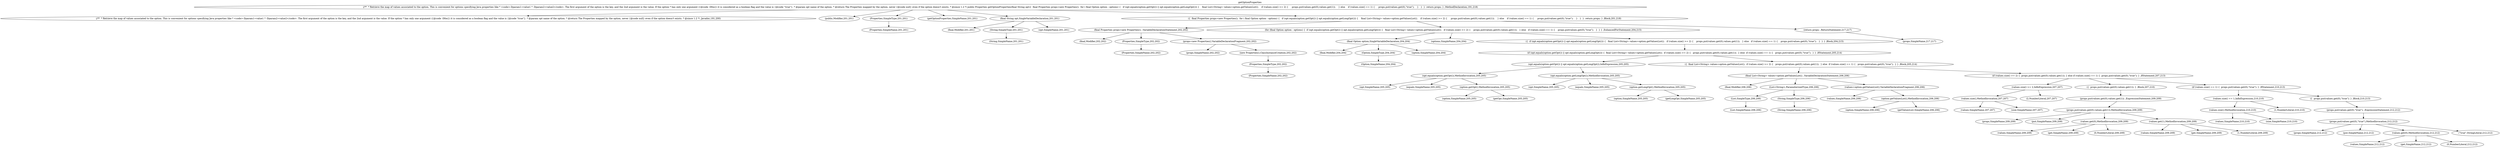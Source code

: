 digraph "DirectedGraph" {
graph [label = "getOptionProperties", labelloc=t, concentrate = true];
"640113647" [ label="(/**  * Retrieve the map of values associated to the option. This is convenient for options specifying Java properties like * <code>-Dparam1=value1 * -Dparam2=value2</code>. The first argument of the option is the key, and the 2nd argument is the value. If the option * has only one argument ({@code -Dfoo}) it is considered as a boolean flag and the value is {@code \"true\"}. * @param opt name of the option. * @return The Properties mapped by the option, never {@code null} even if the option doesn't exists. * @since 1.2 */ public Properties getOptionProperties(final String opt){  final Properties props=new Properties();  for ( final Option option : options) {   if (opt.equals(option.getOpt()) || opt.equals(option.getLongOpt())) {    final List<String> values=option.getValuesList();    if (values.size() >= 2) {     props.put(values.get(0),values.get(1));    } else    if (values.size() == 1) {     props.put(values.get(0),\"true\");    }   }  }  return props; } ,MethodDeclaration,191,218)" type=31 startLineNumber=191 endLineNumber=218 ]
"124323713" [ label="(/**  * Retrieve the map of values associated to the option. This is convenient for options specifying Java properties like * <code>-Dparam1=value1 * -Dparam2=value2</code>. The first argument of the option is the key, and the 2nd argument is the value. If the option * has only one argument ({@code -Dfoo}) it is considered as a boolean flag and the value is {@code \"true\"}. * @param opt name of the option. * @return The Properties mapped by the option, never {@code null} even if the option doesn't exists. * @since 1.2 */ ,Javadoc,191,200)" type=29 startLineNumber=191 endLineNumber=200 ]
"2011997442" [ label="(public,Modifier,201,201)" type=83 startLineNumber=201 endLineNumber=201 ]
"843512726" [ label="(Properties,SimpleType,201,201)" type=43 startLineNumber=201 endLineNumber=201 ]
"773989906" [ label="(Properties,SimpleName,201,201)" type=42 startLineNumber=201 endLineNumber=201 ]
"1631086936" [ label="(getOptionProperties,SimpleName,201,201)" type=42 startLineNumber=201 endLineNumber=201 ]
"1944978632" [ label="(final String opt,SingleVariableDeclaration,201,201)" type=44 startLineNumber=201 endLineNumber=201 ]
"1987169128" [ label="(final,Modifier,201,201)" type=83 startLineNumber=201 endLineNumber=201 ]
"1239183618" [ label="(String,SimpleType,201,201)" type=43 startLineNumber=201 endLineNumber=201 ]
"1804379080" [ label="(String,SimpleName,201,201)" type=42 startLineNumber=201 endLineNumber=201 ]
"1757880885" [ label="(opt,SimpleName,201,201)" type=42 startLineNumber=201 endLineNumber=201 ]
"278240974" [ label="({  final Properties props=new Properties();  for ( final Option option : options) {   if (opt.equals(option.getOpt()) || opt.equals(option.getLongOpt())) {    final List<String> values=option.getValuesList();    if (values.size() >= 2) {     props.put(values.get(0),values.get(1));    } else    if (values.size() == 1) {     props.put(values.get(0),\"true\");    }   }  }  return props; } ,Block,201,218)" type=8 startLineNumber=201 endLineNumber=218 ]
"980138431" [ label="(final Properties props=new Properties(); ,VariableDeclarationStatement,202,202)" type=60 startLineNumber=202 endLineNumber=202 ]
"888655833" [ label="(final,Modifier,202,202)" type=83 startLineNumber=202 endLineNumber=202 ]
"1710265848" [ label="(Properties,SimpleType,202,202)" type=43 startLineNumber=202 endLineNumber=202 ]
"1504642150" [ label="(Properties,SimpleName,202,202)" type=42 startLineNumber=202 endLineNumber=202 ]
"1047460013" [ label="(props=new Properties(),VariableDeclarationFragment,202,202)" type=59 startLineNumber=202 endLineNumber=202 ]
"879583678" [ label="(props,SimpleName,202,202)" type=42 startLineNumber=202 endLineNumber=202 ]
"1431530910" [ label="(new Properties(),ClassInstanceCreation,202,202)" type=14 startLineNumber=202 endLineNumber=202 ]
"1954471782" [ label="(Properties,SimpleType,202,202)" type=43 startLineNumber=202 endLineNumber=202 ]
"1025309396" [ label="(Properties,SimpleName,202,202)" type=42 startLineNumber=202 endLineNumber=202 ]
"1646464088" [ label="(for (final Option option : options) {  if (opt.equals(option.getOpt()) || opt.equals(option.getLongOpt())) {   final List<String> values=option.getValuesList();   if (values.size() >= 2) {    props.put(values.get(0),values.get(1));   } else   if (values.size() == 1) {    props.put(values.get(0),\"true\");   }  } } ,EnhancedForStatement,204,215)" type=70 startLineNumber=204 endLineNumber=215 ]
"752001567" [ label="(final Option option,SingleVariableDeclaration,204,204)" type=44 startLineNumber=204 endLineNumber=204 ]
"777379084" [ label="(final,Modifier,204,204)" type=83 startLineNumber=204 endLineNumber=204 ]
"1950701640" [ label="(Option,SimpleType,204,204)" type=43 startLineNumber=204 endLineNumber=204 ]
"243194708" [ label="(Option,SimpleName,204,204)" type=42 startLineNumber=204 endLineNumber=204 ]
"931480286" [ label="(option,SimpleName,204,204)" type=42 startLineNumber=204 endLineNumber=204 ]
"926434463" [ label="(options,SimpleName,204,204)" type=42 startLineNumber=204 endLineNumber=204 ]
"1776409896" [ label="({  if (opt.equals(option.getOpt()) || opt.equals(option.getLongOpt())) {   final List<String> values=option.getValuesList();   if (values.size() >= 2) {    props.put(values.get(0),values.get(1));   } else   if (values.size() == 1) {    props.put(values.get(0),\"true\");   }  } } ,Block,204,215)" type=8 startLineNumber=204 endLineNumber=215 ]
"297602875" [ label="(if (opt.equals(option.getOpt()) || opt.equals(option.getLongOpt())) {  final List<String> values=option.getValuesList();  if (values.size() >= 2) {   props.put(values.get(0),values.get(1));  } else  if (values.size() == 1) {   props.put(values.get(0),\"true\");  } } ,IfStatement,205,214)" type=25 startLineNumber=205 endLineNumber=214 ]
"204684384" [ label="(opt.equals(option.getOpt()) || opt.equals(option.getLongOpt()),InfixExpression,205,205)" type=27 startLineNumber=205 endLineNumber=205 ]
"2044366277" [ label="(opt.equals(option.getOpt()),MethodInvocation,205,205)" type=32 startLineNumber=205 endLineNumber=205 ]
"515184459" [ label="(opt,SimpleName,205,205)" type=42 startLineNumber=205 endLineNumber=205 ]
"1728579441" [ label="(equals,SimpleName,205,205)" type=42 startLineNumber=205 endLineNumber=205 ]
"1926096844" [ label="(option.getOpt(),MethodInvocation,205,205)" type=32 startLineNumber=205 endLineNumber=205 ]
"1607792885" [ label="(option,SimpleName,205,205)" type=42 startLineNumber=205 endLineNumber=205 ]
"1768792843" [ label="(getOpt,SimpleName,205,205)" type=42 startLineNumber=205 endLineNumber=205 ]
"1316557528" [ label="(opt.equals(option.getLongOpt()),MethodInvocation,205,205)" type=32 startLineNumber=205 endLineNumber=205 ]
"1402433372" [ label="(opt,SimpleName,205,205)" type=42 startLineNumber=205 endLineNumber=205 ]
"737945227" [ label="(equals,SimpleName,205,205)" type=42 startLineNumber=205 endLineNumber=205 ]
"797814020" [ label="(option.getLongOpt(),MethodInvocation,205,205)" type=32 startLineNumber=205 endLineNumber=205 ]
"702846463" [ label="(option,SimpleName,205,205)" type=42 startLineNumber=205 endLineNumber=205 ]
"1105322512" [ label="(getLongOpt,SimpleName,205,205)" type=42 startLineNumber=205 endLineNumber=205 ]
"199449817" [ label="({  final List<String> values=option.getValuesList();  if (values.size() >= 2) {   props.put(values.get(0),values.get(1));  } else  if (values.size() == 1) {   props.put(values.get(0),\"true\");  } } ,Block,205,214)" type=8 startLineNumber=205 endLineNumber=214 ]
"1229202732" [ label="(final List<String> values=option.getValuesList(); ,VariableDeclarationStatement,206,206)" type=60 startLineNumber=206 endLineNumber=206 ]
"1149377174" [ label="(final,Modifier,206,206)" type=83 startLineNumber=206 endLineNumber=206 ]
"171802996" [ label="(List<String>,ParameterizedType,206,206)" type=74 startLineNumber=206 endLineNumber=206 ]
"464064894" [ label="(List,SimpleType,206,206)" type=43 startLineNumber=206 endLineNumber=206 ]
"1932274274" [ label="(List,SimpleName,206,206)" type=42 startLineNumber=206 endLineNumber=206 ]
"657381435" [ label="(String,SimpleType,206,206)" type=43 startLineNumber=206 endLineNumber=206 ]
"1107217291" [ label="(String,SimpleName,206,206)" type=42 startLineNumber=206 endLineNumber=206 ]
"302977067" [ label="(values=option.getValuesList(),VariableDeclarationFragment,206,206)" type=59 startLineNumber=206 endLineNumber=206 ]
"6444850" [ label="(values,SimpleName,206,206)" type=42 startLineNumber=206 endLineNumber=206 ]
"1373419525" [ label="(option.getValuesList(),MethodInvocation,206,206)" type=32 startLineNumber=206 endLineNumber=206 ]
"1716093734" [ label="(option,SimpleName,206,206)" type=42 startLineNumber=206 endLineNumber=206 ]
"212683148" [ label="(getValuesList,SimpleName,206,206)" type=42 startLineNumber=206 endLineNumber=206 ]
"509891820" [ label="(if (values.size() >= 2) {  props.put(values.get(0),values.get(1)); } else if (values.size() == 1) {  props.put(values.get(0),\"true\"); } ,IfStatement,207,213)" type=25 startLineNumber=207 endLineNumber=213 ]
"718068661" [ label="(values.size() >= 2,InfixExpression,207,207)" type=27 startLineNumber=207 endLineNumber=207 ]
"11939193" [ label="(values.size(),MethodInvocation,207,207)" type=32 startLineNumber=207 endLineNumber=207 ]
"1714550218" [ label="(values,SimpleName,207,207)" type=42 startLineNumber=207 endLineNumber=207 ]
"1523457748" [ label="(size,SimpleName,207,207)" type=42 startLineNumber=207 endLineNumber=207 ]
"370370379" [ label="(2,NumberLiteral,207,207)" type=34 startLineNumber=207 endLineNumber=207 ]
"671046933" [ label="({  props.put(values.get(0),values.get(1)); } ,Block,207,210)" type=8 startLineNumber=207 endLineNumber=210 ]
"1309238149" [ label="(props.put(values.get(0),values.get(1)); ,ExpressionStatement,209,209)" type=21 startLineNumber=209 endLineNumber=209 ]
"1687940142" [ label="(props.put(values.get(0),values.get(1)),MethodInvocation,209,209)" type=32 startLineNumber=209 endLineNumber=209 ]
"1765795529" [ label="(props,SimpleName,209,209)" type=42 startLineNumber=209 endLineNumber=209 ]
"888473870" [ label="(put,SimpleName,209,209)" type=42 startLineNumber=209 endLineNumber=209 ]
"837108062" [ label="(values.get(0),MethodInvocation,209,209)" type=32 startLineNumber=209 endLineNumber=209 ]
"170144208" [ label="(values,SimpleName,209,209)" type=42 startLineNumber=209 endLineNumber=209 ]
"482052083" [ label="(get,SimpleName,209,209)" type=42 startLineNumber=209 endLineNumber=209 ]
"1720339" [ label="(0,NumberLiteral,209,209)" type=34 startLineNumber=209 endLineNumber=209 ]
"460201727" [ label="(values.get(1),MethodInvocation,209,209)" type=32 startLineNumber=209 endLineNumber=209 ]
"812586739" [ label="(values,SimpleName,209,209)" type=42 startLineNumber=209 endLineNumber=209 ]
"1881901842" [ label="(get,SimpleName,209,209)" type=42 startLineNumber=209 endLineNumber=209 ]
"585324508" [ label="(1,NumberLiteral,209,209)" type=34 startLineNumber=209 endLineNumber=209 ]
"1234250905" [ label="(if (values.size() == 1) {  props.put(values.get(0),\"true\"); } ,IfStatement,210,213)" type=25 startLineNumber=210 endLineNumber=213 ]
"16868310" [ label="(values.size() == 1,InfixExpression,210,210)" type=27 startLineNumber=210 endLineNumber=210 ]
"769530879" [ label="(values.size(),MethodInvocation,210,210)" type=32 startLineNumber=210 endLineNumber=210 ]
"364639279" [ label="(values,SimpleName,210,210)" type=42 startLineNumber=210 endLineNumber=210 ]
"1427040229" [ label="(size,SimpleName,210,210)" type=42 startLineNumber=210 endLineNumber=210 ]
"1604002113" [ label="(1,NumberLiteral,210,210)" type=34 startLineNumber=210 endLineNumber=210 ]
"38262958" [ label="({  props.put(values.get(0),\"true\"); } ,Block,210,213)" type=8 startLineNumber=210 endLineNumber=213 ]
"1217875525" [ label="(props.put(values.get(0),\"true\"); ,ExpressionStatement,212,212)" type=21 startLineNumber=212 endLineNumber=212 ]
"1787079037" [ label="(props.put(values.get(0),\"true\"),MethodInvocation,212,212)" type=32 startLineNumber=212 endLineNumber=212 ]
"1813187653" [ label="(props,SimpleName,212,212)" type=42 startLineNumber=212 endLineNumber=212 ]
"1353530305" [ label="(put,SimpleName,212,212)" type=42 startLineNumber=212 endLineNumber=212 ]
"574268151" [ label="(values.get(0),MethodInvocation,212,212)" type=32 startLineNumber=212 endLineNumber=212 ]
"1832532108" [ label="(values,SimpleName,212,212)" type=42 startLineNumber=212 endLineNumber=212 ]
"423583818" [ label="(get,SimpleName,212,212)" type=42 startLineNumber=212 endLineNumber=212 ]
"552936351" [ label="(0,NumberLiteral,212,212)" type=34 startLineNumber=212 endLineNumber=212 ]
"1471086700" [ label="(\"true\",StringLiteral,212,212)" type=45 startLineNumber=212 endLineNumber=212 ]
"1810742349" [ label="(return props; ,ReturnStatement,217,217)" type=41 startLineNumber=217 endLineNumber=217 ]
"154319946" [ label="(props,SimpleName,217,217)" type=42 startLineNumber=217 endLineNumber=217 ]
"640113647" -> "124323713"
"640113647" -> "2011997442"
"640113647" -> "843512726"
"843512726" -> "773989906"
"640113647" -> "1631086936"
"640113647" -> "1944978632"
"1944978632" -> "1987169128"
"1944978632" -> "1239183618"
"1239183618" -> "1804379080"
"1944978632" -> "1757880885"
"640113647" -> "278240974"
"278240974" -> "980138431"
"980138431" -> "888655833"
"980138431" -> "1710265848"
"1710265848" -> "1504642150"
"980138431" -> "1047460013"
"1047460013" -> "879583678"
"1047460013" -> "1431530910"
"1431530910" -> "1954471782"
"1954471782" -> "1025309396"
"278240974" -> "1646464088"
"1646464088" -> "752001567"
"752001567" -> "777379084"
"752001567" -> "1950701640"
"1950701640" -> "243194708"
"752001567" -> "931480286"
"1646464088" -> "926434463"
"1646464088" -> "1776409896"
"1776409896" -> "297602875"
"297602875" -> "204684384"
"204684384" -> "2044366277"
"2044366277" -> "515184459"
"2044366277" -> "1728579441"
"2044366277" -> "1926096844"
"1926096844" -> "1607792885"
"1926096844" -> "1768792843"
"204684384" -> "1316557528"
"1316557528" -> "1402433372"
"1316557528" -> "737945227"
"1316557528" -> "797814020"
"797814020" -> "702846463"
"797814020" -> "1105322512"
"297602875" -> "199449817"
"199449817" -> "1229202732"
"1229202732" -> "1149377174"
"1229202732" -> "171802996"
"171802996" -> "464064894"
"464064894" -> "1932274274"
"171802996" -> "657381435"
"657381435" -> "1107217291"
"1229202732" -> "302977067"
"302977067" -> "6444850"
"302977067" -> "1373419525"
"1373419525" -> "1716093734"
"1373419525" -> "212683148"
"199449817" -> "509891820"
"509891820" -> "718068661"
"718068661" -> "11939193"
"11939193" -> "1714550218"
"11939193" -> "1523457748"
"718068661" -> "370370379"
"509891820" -> "671046933"
"671046933" -> "1309238149"
"1309238149" -> "1687940142"
"1687940142" -> "1765795529"
"1687940142" -> "888473870"
"1687940142" -> "837108062"
"837108062" -> "170144208"
"837108062" -> "482052083"
"837108062" -> "1720339"
"1687940142" -> "460201727"
"460201727" -> "812586739"
"460201727" -> "1881901842"
"460201727" -> "585324508"
"509891820" -> "1234250905"
"1234250905" -> "16868310"
"16868310" -> "769530879"
"769530879" -> "364639279"
"769530879" -> "1427040229"
"16868310" -> "1604002113"
"1234250905" -> "38262958"
"38262958" -> "1217875525"
"1217875525" -> "1787079037"
"1787079037" -> "1813187653"
"1787079037" -> "1353530305"
"1787079037" -> "574268151"
"574268151" -> "1832532108"
"574268151" -> "423583818"
"574268151" -> "552936351"
"1787079037" -> "1471086700"
"278240974" -> "1810742349"
"1810742349" -> "154319946"
}

